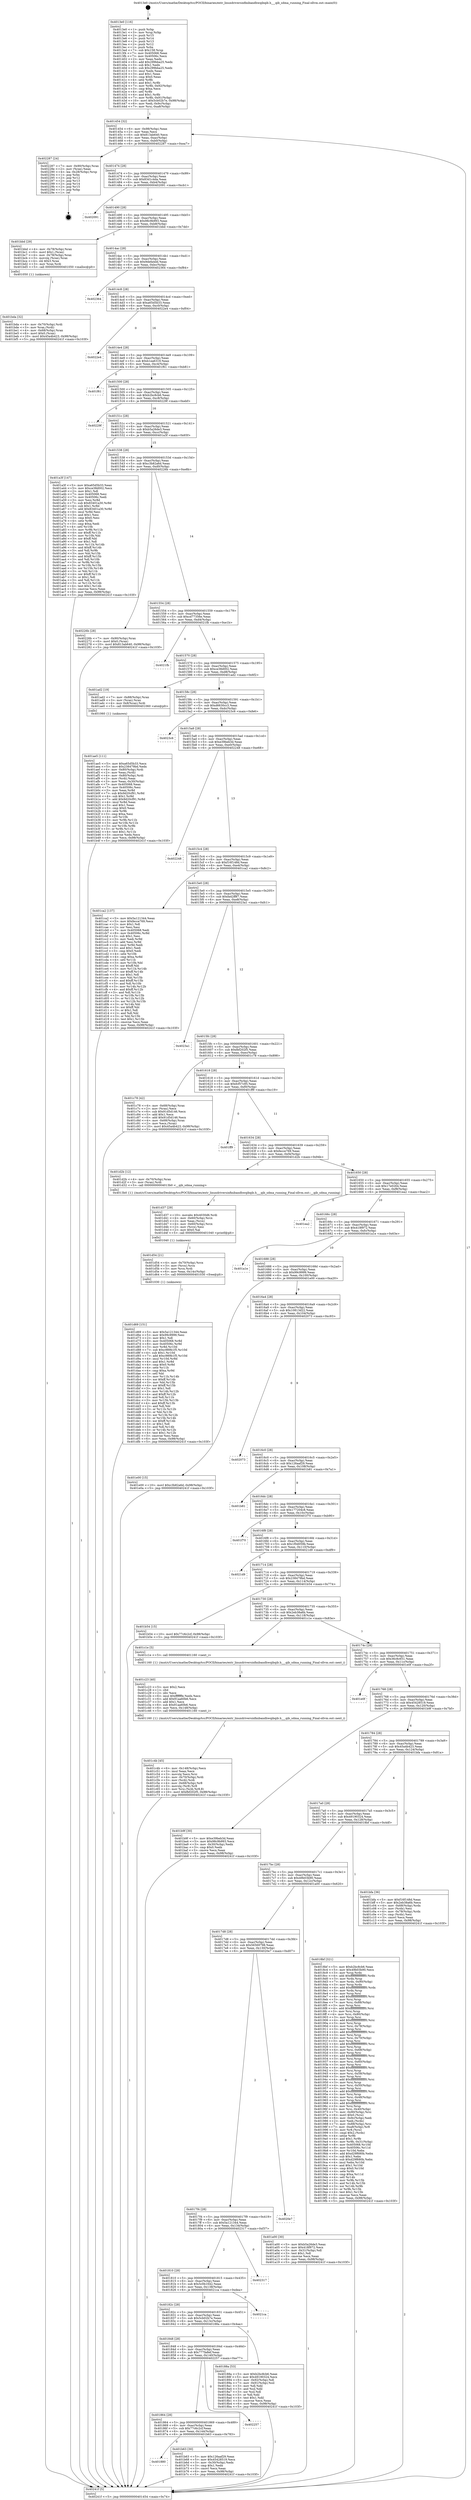 digraph "0x4013e0" {
  label = "0x4013e0 (/mnt/c/Users/mathe/Desktop/tcc/POCII/binaries/extr_linuxdriversinfinibandhwqibqib.h___qib_sdma_running_Final-ollvm.out::main(0))"
  labelloc = "t"
  node[shape=record]

  Entry [label="",width=0.3,height=0.3,shape=circle,fillcolor=black,style=filled]
  "0x401454" [label="{
     0x401454 [32]\l
     | [instrs]\l
     &nbsp;&nbsp;0x401454 \<+6\>: mov -0x98(%rbp),%eax\l
     &nbsp;&nbsp;0x40145a \<+2\>: mov %eax,%ecx\l
     &nbsp;&nbsp;0x40145c \<+6\>: sub $0x813ab640,%ecx\l
     &nbsp;&nbsp;0x401462 \<+6\>: mov %eax,-0xac(%rbp)\l
     &nbsp;&nbsp;0x401468 \<+6\>: mov %ecx,-0xb0(%rbp)\l
     &nbsp;&nbsp;0x40146e \<+6\>: je 0000000000402287 \<main+0xea7\>\l
  }"]
  "0x402287" [label="{
     0x402287 [24]\l
     | [instrs]\l
     &nbsp;&nbsp;0x402287 \<+7\>: mov -0x90(%rbp),%rax\l
     &nbsp;&nbsp;0x40228e \<+2\>: mov (%rax),%eax\l
     &nbsp;&nbsp;0x402290 \<+4\>: lea -0x28(%rbp),%rsp\l
     &nbsp;&nbsp;0x402294 \<+1\>: pop %rbx\l
     &nbsp;&nbsp;0x402295 \<+2\>: pop %r12\l
     &nbsp;&nbsp;0x402297 \<+2\>: pop %r13\l
     &nbsp;&nbsp;0x402299 \<+2\>: pop %r14\l
     &nbsp;&nbsp;0x40229b \<+2\>: pop %r15\l
     &nbsp;&nbsp;0x40229d \<+1\>: pop %rbp\l
     &nbsp;&nbsp;0x40229e \<+1\>: ret\l
  }"]
  "0x401474" [label="{
     0x401474 [28]\l
     | [instrs]\l
     &nbsp;&nbsp;0x401474 \<+5\>: jmp 0000000000401479 \<main+0x99\>\l
     &nbsp;&nbsp;0x401479 \<+6\>: mov -0xac(%rbp),%eax\l
     &nbsp;&nbsp;0x40147f \<+5\>: sub $0x83d1c4da,%eax\l
     &nbsp;&nbsp;0x401484 \<+6\>: mov %eax,-0xb4(%rbp)\l
     &nbsp;&nbsp;0x40148a \<+6\>: je 0000000000402091 \<main+0xcb1\>\l
  }"]
  Exit [label="",width=0.3,height=0.3,shape=circle,fillcolor=black,style=filled,peripheries=2]
  "0x402091" [label="{
     0x402091\l
  }", style=dashed]
  "0x401490" [label="{
     0x401490 [28]\l
     | [instrs]\l
     &nbsp;&nbsp;0x401490 \<+5\>: jmp 0000000000401495 \<main+0xb5\>\l
     &nbsp;&nbsp;0x401495 \<+6\>: mov -0xac(%rbp),%eax\l
     &nbsp;&nbsp;0x40149b \<+5\>: sub $0x98c9b993,%eax\l
     &nbsp;&nbsp;0x4014a0 \<+6\>: mov %eax,-0xb8(%rbp)\l
     &nbsp;&nbsp;0x4014a6 \<+6\>: je 0000000000401bbd \<main+0x7dd\>\l
  }"]
  "0x401d69" [label="{
     0x401d69 [151]\l
     | [instrs]\l
     &nbsp;&nbsp;0x401d69 \<+5\>: mov $0x5a121344,%eax\l
     &nbsp;&nbsp;0x401d6e \<+5\>: mov $0x99c9999,%esi\l
     &nbsp;&nbsp;0x401d73 \<+2\>: mov $0x1,%dl\l
     &nbsp;&nbsp;0x401d75 \<+8\>: mov 0x405068,%r8d\l
     &nbsp;&nbsp;0x401d7d \<+8\>: mov 0x40506c,%r9d\l
     &nbsp;&nbsp;0x401d85 \<+3\>: mov %r8d,%r10d\l
     &nbsp;&nbsp;0x401d88 \<+7\>: sub $0xc989b1f5,%r10d\l
     &nbsp;&nbsp;0x401d8f \<+4\>: sub $0x1,%r10d\l
     &nbsp;&nbsp;0x401d93 \<+7\>: add $0xc989b1f5,%r10d\l
     &nbsp;&nbsp;0x401d9a \<+4\>: imul %r10d,%r8d\l
     &nbsp;&nbsp;0x401d9e \<+4\>: and $0x1,%r8d\l
     &nbsp;&nbsp;0x401da2 \<+4\>: cmp $0x0,%r8d\l
     &nbsp;&nbsp;0x401da6 \<+4\>: sete %r11b\l
     &nbsp;&nbsp;0x401daa \<+4\>: cmp $0xa,%r9d\l
     &nbsp;&nbsp;0x401dae \<+3\>: setl %bl\l
     &nbsp;&nbsp;0x401db1 \<+3\>: mov %r11b,%r14b\l
     &nbsp;&nbsp;0x401db4 \<+4\>: xor $0xff,%r14b\l
     &nbsp;&nbsp;0x401db8 \<+3\>: mov %bl,%r15b\l
     &nbsp;&nbsp;0x401dbb \<+4\>: xor $0xff,%r15b\l
     &nbsp;&nbsp;0x401dbf \<+3\>: xor $0x1,%dl\l
     &nbsp;&nbsp;0x401dc2 \<+3\>: mov %r14b,%r12b\l
     &nbsp;&nbsp;0x401dc5 \<+4\>: and $0xff,%r12b\l
     &nbsp;&nbsp;0x401dc9 \<+3\>: and %dl,%r11b\l
     &nbsp;&nbsp;0x401dcc \<+3\>: mov %r15b,%r13b\l
     &nbsp;&nbsp;0x401dcf \<+4\>: and $0xff,%r13b\l
     &nbsp;&nbsp;0x401dd3 \<+2\>: and %dl,%bl\l
     &nbsp;&nbsp;0x401dd5 \<+3\>: or %r11b,%r12b\l
     &nbsp;&nbsp;0x401dd8 \<+3\>: or %bl,%r13b\l
     &nbsp;&nbsp;0x401ddb \<+3\>: xor %r13b,%r12b\l
     &nbsp;&nbsp;0x401dde \<+3\>: or %r15b,%r14b\l
     &nbsp;&nbsp;0x401de1 \<+4\>: xor $0xff,%r14b\l
     &nbsp;&nbsp;0x401de5 \<+3\>: or $0x1,%dl\l
     &nbsp;&nbsp;0x401de8 \<+3\>: and %dl,%r14b\l
     &nbsp;&nbsp;0x401deb \<+3\>: or %r14b,%r12b\l
     &nbsp;&nbsp;0x401dee \<+4\>: test $0x1,%r12b\l
     &nbsp;&nbsp;0x401df2 \<+3\>: cmovne %esi,%eax\l
     &nbsp;&nbsp;0x401df5 \<+6\>: mov %eax,-0x98(%rbp)\l
     &nbsp;&nbsp;0x401dfb \<+5\>: jmp 000000000040241f \<main+0x103f\>\l
  }"]
  "0x401bbd" [label="{
     0x401bbd [29]\l
     | [instrs]\l
     &nbsp;&nbsp;0x401bbd \<+4\>: mov -0x78(%rbp),%rax\l
     &nbsp;&nbsp;0x401bc1 \<+6\>: movl $0x1,(%rax)\l
     &nbsp;&nbsp;0x401bc7 \<+4\>: mov -0x78(%rbp),%rax\l
     &nbsp;&nbsp;0x401bcb \<+3\>: movslq (%rax),%rax\l
     &nbsp;&nbsp;0x401bce \<+4\>: shl $0x3,%rax\l
     &nbsp;&nbsp;0x401bd2 \<+3\>: mov %rax,%rdi\l
     &nbsp;&nbsp;0x401bd5 \<+5\>: call 0000000000401050 \<malloc@plt\>\l
     | [calls]\l
     &nbsp;&nbsp;0x401050 \{1\} (unknown)\l
  }"]
  "0x4014ac" [label="{
     0x4014ac [28]\l
     | [instrs]\l
     &nbsp;&nbsp;0x4014ac \<+5\>: jmp 00000000004014b1 \<main+0xd1\>\l
     &nbsp;&nbsp;0x4014b1 \<+6\>: mov -0xac(%rbp),%eax\l
     &nbsp;&nbsp;0x4014b7 \<+5\>: sub $0x9defa4dd,%eax\l
     &nbsp;&nbsp;0x4014bc \<+6\>: mov %eax,-0xbc(%rbp)\l
     &nbsp;&nbsp;0x4014c2 \<+6\>: je 0000000000402364 \<main+0xf84\>\l
  }"]
  "0x401d54" [label="{
     0x401d54 [21]\l
     | [instrs]\l
     &nbsp;&nbsp;0x401d54 \<+4\>: mov -0x70(%rbp),%rcx\l
     &nbsp;&nbsp;0x401d58 \<+3\>: mov (%rcx),%rcx\l
     &nbsp;&nbsp;0x401d5b \<+3\>: mov %rcx,%rdi\l
     &nbsp;&nbsp;0x401d5e \<+6\>: mov %eax,-0x14c(%rbp)\l
     &nbsp;&nbsp;0x401d64 \<+5\>: call 0000000000401030 \<free@plt\>\l
     | [calls]\l
     &nbsp;&nbsp;0x401030 \{1\} (unknown)\l
  }"]
  "0x402364" [label="{
     0x402364\l
  }", style=dashed]
  "0x4014c8" [label="{
     0x4014c8 [28]\l
     | [instrs]\l
     &nbsp;&nbsp;0x4014c8 \<+5\>: jmp 00000000004014cd \<main+0xed\>\l
     &nbsp;&nbsp;0x4014cd \<+6\>: mov -0xac(%rbp),%eax\l
     &nbsp;&nbsp;0x4014d3 \<+5\>: sub $0xa65d5b33,%eax\l
     &nbsp;&nbsp;0x4014d8 \<+6\>: mov %eax,-0xc0(%rbp)\l
     &nbsp;&nbsp;0x4014de \<+6\>: je 00000000004022e4 \<main+0xf04\>\l
  }"]
  "0x401d37" [label="{
     0x401d37 [29]\l
     | [instrs]\l
     &nbsp;&nbsp;0x401d37 \<+10\>: movabs $0x4030d6,%rdi\l
     &nbsp;&nbsp;0x401d41 \<+4\>: mov -0x60(%rbp),%rcx\l
     &nbsp;&nbsp;0x401d45 \<+2\>: mov %eax,(%rcx)\l
     &nbsp;&nbsp;0x401d47 \<+4\>: mov -0x60(%rbp),%rcx\l
     &nbsp;&nbsp;0x401d4b \<+2\>: mov (%rcx),%esi\l
     &nbsp;&nbsp;0x401d4d \<+2\>: mov $0x0,%al\l
     &nbsp;&nbsp;0x401d4f \<+5\>: call 0000000000401040 \<printf@plt\>\l
     | [calls]\l
     &nbsp;&nbsp;0x401040 \{1\} (unknown)\l
  }"]
  "0x4022e4" [label="{
     0x4022e4\l
  }", style=dashed]
  "0x4014e4" [label="{
     0x4014e4 [28]\l
     | [instrs]\l
     &nbsp;&nbsp;0x4014e4 \<+5\>: jmp 00000000004014e9 \<main+0x109\>\l
     &nbsp;&nbsp;0x4014e9 \<+6\>: mov -0xac(%rbp),%eax\l
     &nbsp;&nbsp;0x4014ef \<+5\>: sub $0xb1ea6319,%eax\l
     &nbsp;&nbsp;0x4014f4 \<+6\>: mov %eax,-0xc4(%rbp)\l
     &nbsp;&nbsp;0x4014fa \<+6\>: je 0000000000401f61 \<main+0xb81\>\l
  }"]
  "0x401c4b" [label="{
     0x401c4b [45]\l
     | [instrs]\l
     &nbsp;&nbsp;0x401c4b \<+6\>: mov -0x148(%rbp),%ecx\l
     &nbsp;&nbsp;0x401c51 \<+3\>: imul %eax,%ecx\l
     &nbsp;&nbsp;0x401c54 \<+3\>: movslq %ecx,%rsi\l
     &nbsp;&nbsp;0x401c57 \<+4\>: mov -0x70(%rbp),%rdi\l
     &nbsp;&nbsp;0x401c5b \<+3\>: mov (%rdi),%rdi\l
     &nbsp;&nbsp;0x401c5e \<+4\>: mov -0x68(%rbp),%r8\l
     &nbsp;&nbsp;0x401c62 \<+3\>: movslq (%r8),%r8\l
     &nbsp;&nbsp;0x401c65 \<+4\>: mov %rsi,(%rdi,%r8,8)\l
     &nbsp;&nbsp;0x401c69 \<+10\>: movl $0xfbf202f5,-0x98(%rbp)\l
     &nbsp;&nbsp;0x401c73 \<+5\>: jmp 000000000040241f \<main+0x103f\>\l
  }"]
  "0x401f61" [label="{
     0x401f61\l
  }", style=dashed]
  "0x401500" [label="{
     0x401500 [28]\l
     | [instrs]\l
     &nbsp;&nbsp;0x401500 \<+5\>: jmp 0000000000401505 \<main+0x125\>\l
     &nbsp;&nbsp;0x401505 \<+6\>: mov -0xac(%rbp),%eax\l
     &nbsp;&nbsp;0x40150b \<+5\>: sub $0xb2bc8cb6,%eax\l
     &nbsp;&nbsp;0x401510 \<+6\>: mov %eax,-0xc8(%rbp)\l
     &nbsp;&nbsp;0x401516 \<+6\>: je 000000000040229f \<main+0xebf\>\l
  }"]
  "0x401c23" [label="{
     0x401c23 [40]\l
     | [instrs]\l
     &nbsp;&nbsp;0x401c23 \<+5\>: mov $0x2,%ecx\l
     &nbsp;&nbsp;0x401c28 \<+1\>: cltd\l
     &nbsp;&nbsp;0x401c29 \<+2\>: idiv %ecx\l
     &nbsp;&nbsp;0x401c2b \<+6\>: imul $0xfffffffe,%edx,%ecx\l
     &nbsp;&nbsp;0x401c31 \<+6\>: add $0x91aa60b6,%ecx\l
     &nbsp;&nbsp;0x401c37 \<+3\>: add $0x1,%ecx\l
     &nbsp;&nbsp;0x401c3a \<+6\>: sub $0x91aa60b6,%ecx\l
     &nbsp;&nbsp;0x401c40 \<+6\>: mov %ecx,-0x148(%rbp)\l
     &nbsp;&nbsp;0x401c46 \<+5\>: call 0000000000401160 \<next_i\>\l
     | [calls]\l
     &nbsp;&nbsp;0x401160 \{1\} (/mnt/c/Users/mathe/Desktop/tcc/POCII/binaries/extr_linuxdriversinfinibandhwqibqib.h___qib_sdma_running_Final-ollvm.out::next_i)\l
  }"]
  "0x40229f" [label="{
     0x40229f\l
  }", style=dashed]
  "0x40151c" [label="{
     0x40151c [28]\l
     | [instrs]\l
     &nbsp;&nbsp;0x40151c \<+5\>: jmp 0000000000401521 \<main+0x141\>\l
     &nbsp;&nbsp;0x401521 \<+6\>: mov -0xac(%rbp),%eax\l
     &nbsp;&nbsp;0x401527 \<+5\>: sub $0xb5a26de3,%eax\l
     &nbsp;&nbsp;0x40152c \<+6\>: mov %eax,-0xcc(%rbp)\l
     &nbsp;&nbsp;0x401532 \<+6\>: je 0000000000401a3f \<main+0x65f\>\l
  }"]
  "0x401bda" [label="{
     0x401bda [32]\l
     | [instrs]\l
     &nbsp;&nbsp;0x401bda \<+4\>: mov -0x70(%rbp),%rdi\l
     &nbsp;&nbsp;0x401bde \<+3\>: mov %rax,(%rdi)\l
     &nbsp;&nbsp;0x401be1 \<+4\>: mov -0x68(%rbp),%rax\l
     &nbsp;&nbsp;0x401be5 \<+6\>: movl $0x0,(%rax)\l
     &nbsp;&nbsp;0x401beb \<+10\>: movl $0x45a4b423,-0x98(%rbp)\l
     &nbsp;&nbsp;0x401bf5 \<+5\>: jmp 000000000040241f \<main+0x103f\>\l
  }"]
  "0x401a3f" [label="{
     0x401a3f [147]\l
     | [instrs]\l
     &nbsp;&nbsp;0x401a3f \<+5\>: mov $0xa65d5b33,%eax\l
     &nbsp;&nbsp;0x401a44 \<+5\>: mov $0xce38d002,%ecx\l
     &nbsp;&nbsp;0x401a49 \<+2\>: mov $0x1,%dl\l
     &nbsp;&nbsp;0x401a4b \<+7\>: mov 0x405068,%esi\l
     &nbsp;&nbsp;0x401a52 \<+7\>: mov 0x40506c,%edi\l
     &nbsp;&nbsp;0x401a59 \<+3\>: mov %esi,%r8d\l
     &nbsp;&nbsp;0x401a5c \<+7\>: sub $0x83401a30,%r8d\l
     &nbsp;&nbsp;0x401a63 \<+4\>: sub $0x1,%r8d\l
     &nbsp;&nbsp;0x401a67 \<+7\>: add $0x83401a30,%r8d\l
     &nbsp;&nbsp;0x401a6e \<+4\>: imul %r8d,%esi\l
     &nbsp;&nbsp;0x401a72 \<+3\>: and $0x1,%esi\l
     &nbsp;&nbsp;0x401a75 \<+3\>: cmp $0x0,%esi\l
     &nbsp;&nbsp;0x401a78 \<+4\>: sete %r9b\l
     &nbsp;&nbsp;0x401a7c \<+3\>: cmp $0xa,%edi\l
     &nbsp;&nbsp;0x401a7f \<+4\>: setl %r10b\l
     &nbsp;&nbsp;0x401a83 \<+3\>: mov %r9b,%r11b\l
     &nbsp;&nbsp;0x401a86 \<+4\>: xor $0xff,%r11b\l
     &nbsp;&nbsp;0x401a8a \<+3\>: mov %r10b,%bl\l
     &nbsp;&nbsp;0x401a8d \<+3\>: xor $0xff,%bl\l
     &nbsp;&nbsp;0x401a90 \<+3\>: xor $0x1,%dl\l
     &nbsp;&nbsp;0x401a93 \<+3\>: mov %r11b,%r14b\l
     &nbsp;&nbsp;0x401a96 \<+4\>: and $0xff,%r14b\l
     &nbsp;&nbsp;0x401a9a \<+3\>: and %dl,%r9b\l
     &nbsp;&nbsp;0x401a9d \<+3\>: mov %bl,%r15b\l
     &nbsp;&nbsp;0x401aa0 \<+4\>: and $0xff,%r15b\l
     &nbsp;&nbsp;0x401aa4 \<+3\>: and %dl,%r10b\l
     &nbsp;&nbsp;0x401aa7 \<+3\>: or %r9b,%r14b\l
     &nbsp;&nbsp;0x401aaa \<+3\>: or %r10b,%r15b\l
     &nbsp;&nbsp;0x401aad \<+3\>: xor %r15b,%r14b\l
     &nbsp;&nbsp;0x401ab0 \<+3\>: or %bl,%r11b\l
     &nbsp;&nbsp;0x401ab3 \<+4\>: xor $0xff,%r11b\l
     &nbsp;&nbsp;0x401ab7 \<+3\>: or $0x1,%dl\l
     &nbsp;&nbsp;0x401aba \<+3\>: and %dl,%r11b\l
     &nbsp;&nbsp;0x401abd \<+3\>: or %r11b,%r14b\l
     &nbsp;&nbsp;0x401ac0 \<+4\>: test $0x1,%r14b\l
     &nbsp;&nbsp;0x401ac4 \<+3\>: cmovne %ecx,%eax\l
     &nbsp;&nbsp;0x401ac7 \<+6\>: mov %eax,-0x98(%rbp)\l
     &nbsp;&nbsp;0x401acd \<+5\>: jmp 000000000040241f \<main+0x103f\>\l
  }"]
  "0x401538" [label="{
     0x401538 [28]\l
     | [instrs]\l
     &nbsp;&nbsp;0x401538 \<+5\>: jmp 000000000040153d \<main+0x15d\>\l
     &nbsp;&nbsp;0x40153d \<+6\>: mov -0xac(%rbp),%eax\l
     &nbsp;&nbsp;0x401543 \<+5\>: sub $0xc3b82a6d,%eax\l
     &nbsp;&nbsp;0x401548 \<+6\>: mov %eax,-0xd0(%rbp)\l
     &nbsp;&nbsp;0x40154e \<+6\>: je 000000000040226b \<main+0xe8b\>\l
  }"]
  "0x401880" [label="{
     0x401880\l
  }", style=dashed]
  "0x40226b" [label="{
     0x40226b [28]\l
     | [instrs]\l
     &nbsp;&nbsp;0x40226b \<+7\>: mov -0x90(%rbp),%rax\l
     &nbsp;&nbsp;0x402272 \<+6\>: movl $0x0,(%rax)\l
     &nbsp;&nbsp;0x402278 \<+10\>: movl $0x813ab640,-0x98(%rbp)\l
     &nbsp;&nbsp;0x402282 \<+5\>: jmp 000000000040241f \<main+0x103f\>\l
  }"]
  "0x401554" [label="{
     0x401554 [28]\l
     | [instrs]\l
     &nbsp;&nbsp;0x401554 \<+5\>: jmp 0000000000401559 \<main+0x179\>\l
     &nbsp;&nbsp;0x401559 \<+6\>: mov -0xac(%rbp),%eax\l
     &nbsp;&nbsp;0x40155f \<+5\>: sub $0xcd77356e,%eax\l
     &nbsp;&nbsp;0x401564 \<+6\>: mov %eax,-0xd4(%rbp)\l
     &nbsp;&nbsp;0x40156a \<+6\>: je 00000000004021fb \<main+0xe1b\>\l
  }"]
  "0x401b63" [label="{
     0x401b63 [30]\l
     | [instrs]\l
     &nbsp;&nbsp;0x401b63 \<+5\>: mov $0x126aaf29,%eax\l
     &nbsp;&nbsp;0x401b68 \<+5\>: mov $0x45428519,%ecx\l
     &nbsp;&nbsp;0x401b6d \<+3\>: mov -0x30(%rbp),%edx\l
     &nbsp;&nbsp;0x401b70 \<+3\>: cmp $0x1,%edx\l
     &nbsp;&nbsp;0x401b73 \<+3\>: cmovl %ecx,%eax\l
     &nbsp;&nbsp;0x401b76 \<+6\>: mov %eax,-0x98(%rbp)\l
     &nbsp;&nbsp;0x401b7c \<+5\>: jmp 000000000040241f \<main+0x103f\>\l
  }"]
  "0x4021fb" [label="{
     0x4021fb\l
  }", style=dashed]
  "0x401570" [label="{
     0x401570 [28]\l
     | [instrs]\l
     &nbsp;&nbsp;0x401570 \<+5\>: jmp 0000000000401575 \<main+0x195\>\l
     &nbsp;&nbsp;0x401575 \<+6\>: mov -0xac(%rbp),%eax\l
     &nbsp;&nbsp;0x40157b \<+5\>: sub $0xce38d002,%eax\l
     &nbsp;&nbsp;0x401580 \<+6\>: mov %eax,-0xd8(%rbp)\l
     &nbsp;&nbsp;0x401586 \<+6\>: je 0000000000401ad2 \<main+0x6f2\>\l
  }"]
  "0x401864" [label="{
     0x401864 [28]\l
     | [instrs]\l
     &nbsp;&nbsp;0x401864 \<+5\>: jmp 0000000000401869 \<main+0x489\>\l
     &nbsp;&nbsp;0x401869 \<+6\>: mov -0xac(%rbp),%eax\l
     &nbsp;&nbsp;0x40186f \<+5\>: sub $0x77c6c2cf,%eax\l
     &nbsp;&nbsp;0x401874 \<+6\>: mov %eax,-0x144(%rbp)\l
     &nbsp;&nbsp;0x40187a \<+6\>: je 0000000000401b63 \<main+0x783\>\l
  }"]
  "0x401ad2" [label="{
     0x401ad2 [19]\l
     | [instrs]\l
     &nbsp;&nbsp;0x401ad2 \<+7\>: mov -0x88(%rbp),%rax\l
     &nbsp;&nbsp;0x401ad9 \<+3\>: mov (%rax),%rax\l
     &nbsp;&nbsp;0x401adc \<+4\>: mov 0x8(%rax),%rdi\l
     &nbsp;&nbsp;0x401ae0 \<+5\>: call 0000000000401060 \<atoi@plt\>\l
     | [calls]\l
     &nbsp;&nbsp;0x401060 \{1\} (unknown)\l
  }"]
  "0x40158c" [label="{
     0x40158c [28]\l
     | [instrs]\l
     &nbsp;&nbsp;0x40158c \<+5\>: jmp 0000000000401591 \<main+0x1b1\>\l
     &nbsp;&nbsp;0x401591 \<+6\>: mov -0xac(%rbp),%eax\l
     &nbsp;&nbsp;0x401597 \<+5\>: sub $0xd6630cc3,%eax\l
     &nbsp;&nbsp;0x40159c \<+6\>: mov %eax,-0xdc(%rbp)\l
     &nbsp;&nbsp;0x4015a2 \<+6\>: je 00000000004023c6 \<main+0xfe6\>\l
  }"]
  "0x402257" [label="{
     0x402257\l
  }", style=dashed]
  "0x4023c6" [label="{
     0x4023c6\l
  }", style=dashed]
  "0x4015a8" [label="{
     0x4015a8 [28]\l
     | [instrs]\l
     &nbsp;&nbsp;0x4015a8 \<+5\>: jmp 00000000004015ad \<main+0x1cd\>\l
     &nbsp;&nbsp;0x4015ad \<+6\>: mov -0xac(%rbp),%eax\l
     &nbsp;&nbsp;0x4015b3 \<+5\>: sub $0xe39beb3d,%eax\l
     &nbsp;&nbsp;0x4015b8 \<+6\>: mov %eax,-0xe0(%rbp)\l
     &nbsp;&nbsp;0x4015be \<+6\>: je 0000000000402248 \<main+0xe68\>\l
  }"]
  "0x401ae5" [label="{
     0x401ae5 [111]\l
     | [instrs]\l
     &nbsp;&nbsp;0x401ae5 \<+5\>: mov $0xa65d5b33,%ecx\l
     &nbsp;&nbsp;0x401aea \<+5\>: mov $0x238479bd,%edx\l
     &nbsp;&nbsp;0x401aef \<+4\>: mov -0x80(%rbp),%rdi\l
     &nbsp;&nbsp;0x401af3 \<+2\>: mov %eax,(%rdi)\l
     &nbsp;&nbsp;0x401af5 \<+4\>: mov -0x80(%rbp),%rdi\l
     &nbsp;&nbsp;0x401af9 \<+2\>: mov (%rdi),%eax\l
     &nbsp;&nbsp;0x401afb \<+3\>: mov %eax,-0x30(%rbp)\l
     &nbsp;&nbsp;0x401afe \<+7\>: mov 0x405068,%eax\l
     &nbsp;&nbsp;0x401b05 \<+7\>: mov 0x40506c,%esi\l
     &nbsp;&nbsp;0x401b0c \<+3\>: mov %eax,%r8d\l
     &nbsp;&nbsp;0x401b0f \<+7\>: sub $0x9d20cf91,%r8d\l
     &nbsp;&nbsp;0x401b16 \<+4\>: sub $0x1,%r8d\l
     &nbsp;&nbsp;0x401b1a \<+7\>: add $0x9d20cf91,%r8d\l
     &nbsp;&nbsp;0x401b21 \<+4\>: imul %r8d,%eax\l
     &nbsp;&nbsp;0x401b25 \<+3\>: and $0x1,%eax\l
     &nbsp;&nbsp;0x401b28 \<+3\>: cmp $0x0,%eax\l
     &nbsp;&nbsp;0x401b2b \<+4\>: sete %r9b\l
     &nbsp;&nbsp;0x401b2f \<+3\>: cmp $0xa,%esi\l
     &nbsp;&nbsp;0x401b32 \<+4\>: setl %r10b\l
     &nbsp;&nbsp;0x401b36 \<+3\>: mov %r9b,%r11b\l
     &nbsp;&nbsp;0x401b39 \<+3\>: and %r10b,%r11b\l
     &nbsp;&nbsp;0x401b3c \<+3\>: xor %r10b,%r9b\l
     &nbsp;&nbsp;0x401b3f \<+3\>: or %r9b,%r11b\l
     &nbsp;&nbsp;0x401b42 \<+4\>: test $0x1,%r11b\l
     &nbsp;&nbsp;0x401b46 \<+3\>: cmovne %edx,%ecx\l
     &nbsp;&nbsp;0x401b49 \<+6\>: mov %ecx,-0x98(%rbp)\l
     &nbsp;&nbsp;0x401b4f \<+5\>: jmp 000000000040241f \<main+0x103f\>\l
  }"]
  "0x402248" [label="{
     0x402248\l
  }", style=dashed]
  "0x4015c4" [label="{
     0x4015c4 [28]\l
     | [instrs]\l
     &nbsp;&nbsp;0x4015c4 \<+5\>: jmp 00000000004015c9 \<main+0x1e9\>\l
     &nbsp;&nbsp;0x4015c9 \<+6\>: mov -0xac(%rbp),%eax\l
     &nbsp;&nbsp;0x4015cf \<+5\>: sub $0xf16f148d,%eax\l
     &nbsp;&nbsp;0x4015d4 \<+6\>: mov %eax,-0xe4(%rbp)\l
     &nbsp;&nbsp;0x4015da \<+6\>: je 0000000000401ca2 \<main+0x8c2\>\l
  }"]
  "0x4013e0" [label="{
     0x4013e0 [116]\l
     | [instrs]\l
     &nbsp;&nbsp;0x4013e0 \<+1\>: push %rbp\l
     &nbsp;&nbsp;0x4013e1 \<+3\>: mov %rsp,%rbp\l
     &nbsp;&nbsp;0x4013e4 \<+2\>: push %r15\l
     &nbsp;&nbsp;0x4013e6 \<+2\>: push %r14\l
     &nbsp;&nbsp;0x4013e8 \<+2\>: push %r13\l
     &nbsp;&nbsp;0x4013ea \<+2\>: push %r12\l
     &nbsp;&nbsp;0x4013ec \<+1\>: push %rbx\l
     &nbsp;&nbsp;0x4013ed \<+7\>: sub $0x158,%rsp\l
     &nbsp;&nbsp;0x4013f4 \<+7\>: mov 0x405068,%eax\l
     &nbsp;&nbsp;0x4013fb \<+7\>: mov 0x40506c,%ecx\l
     &nbsp;&nbsp;0x401402 \<+2\>: mov %eax,%edx\l
     &nbsp;&nbsp;0x401404 \<+6\>: add $0x299bba25,%edx\l
     &nbsp;&nbsp;0x40140a \<+3\>: sub $0x1,%edx\l
     &nbsp;&nbsp;0x40140d \<+6\>: sub $0x299bba25,%edx\l
     &nbsp;&nbsp;0x401413 \<+3\>: imul %edx,%eax\l
     &nbsp;&nbsp;0x401416 \<+3\>: and $0x1,%eax\l
     &nbsp;&nbsp;0x401419 \<+3\>: cmp $0x0,%eax\l
     &nbsp;&nbsp;0x40141c \<+4\>: sete %r8b\l
     &nbsp;&nbsp;0x401420 \<+4\>: and $0x1,%r8b\l
     &nbsp;&nbsp;0x401424 \<+7\>: mov %r8b,-0x92(%rbp)\l
     &nbsp;&nbsp;0x40142b \<+3\>: cmp $0xa,%ecx\l
     &nbsp;&nbsp;0x40142e \<+4\>: setl %r8b\l
     &nbsp;&nbsp;0x401432 \<+4\>: and $0x1,%r8b\l
     &nbsp;&nbsp;0x401436 \<+7\>: mov %r8b,-0x91(%rbp)\l
     &nbsp;&nbsp;0x40143d \<+10\>: movl $0x5cb02b7e,-0x98(%rbp)\l
     &nbsp;&nbsp;0x401447 \<+6\>: mov %edi,-0x9c(%rbp)\l
     &nbsp;&nbsp;0x40144d \<+7\>: mov %rsi,-0xa8(%rbp)\l
  }"]
  "0x401ca2" [label="{
     0x401ca2 [137]\l
     | [instrs]\l
     &nbsp;&nbsp;0x401ca2 \<+5\>: mov $0x5a121344,%eax\l
     &nbsp;&nbsp;0x401ca7 \<+5\>: mov $0xfecce769,%ecx\l
     &nbsp;&nbsp;0x401cac \<+2\>: mov $0x1,%dl\l
     &nbsp;&nbsp;0x401cae \<+2\>: xor %esi,%esi\l
     &nbsp;&nbsp;0x401cb0 \<+7\>: mov 0x405068,%edi\l
     &nbsp;&nbsp;0x401cb7 \<+8\>: mov 0x40506c,%r8d\l
     &nbsp;&nbsp;0x401cbf \<+3\>: sub $0x1,%esi\l
     &nbsp;&nbsp;0x401cc2 \<+3\>: mov %edi,%r9d\l
     &nbsp;&nbsp;0x401cc5 \<+3\>: add %esi,%r9d\l
     &nbsp;&nbsp;0x401cc8 \<+4\>: imul %r9d,%edi\l
     &nbsp;&nbsp;0x401ccc \<+3\>: and $0x1,%edi\l
     &nbsp;&nbsp;0x401ccf \<+3\>: cmp $0x0,%edi\l
     &nbsp;&nbsp;0x401cd2 \<+4\>: sete %r10b\l
     &nbsp;&nbsp;0x401cd6 \<+4\>: cmp $0xa,%r8d\l
     &nbsp;&nbsp;0x401cda \<+4\>: setl %r11b\l
     &nbsp;&nbsp;0x401cde \<+3\>: mov %r10b,%bl\l
     &nbsp;&nbsp;0x401ce1 \<+3\>: xor $0xff,%bl\l
     &nbsp;&nbsp;0x401ce4 \<+3\>: mov %r11b,%r14b\l
     &nbsp;&nbsp;0x401ce7 \<+4\>: xor $0xff,%r14b\l
     &nbsp;&nbsp;0x401ceb \<+3\>: xor $0x1,%dl\l
     &nbsp;&nbsp;0x401cee \<+3\>: mov %bl,%r15b\l
     &nbsp;&nbsp;0x401cf1 \<+4\>: and $0xff,%r15b\l
     &nbsp;&nbsp;0x401cf5 \<+3\>: and %dl,%r10b\l
     &nbsp;&nbsp;0x401cf8 \<+3\>: mov %r14b,%r12b\l
     &nbsp;&nbsp;0x401cfb \<+4\>: and $0xff,%r12b\l
     &nbsp;&nbsp;0x401cff \<+3\>: and %dl,%r11b\l
     &nbsp;&nbsp;0x401d02 \<+3\>: or %r10b,%r15b\l
     &nbsp;&nbsp;0x401d05 \<+3\>: or %r11b,%r12b\l
     &nbsp;&nbsp;0x401d08 \<+3\>: xor %r12b,%r15b\l
     &nbsp;&nbsp;0x401d0b \<+3\>: or %r14b,%bl\l
     &nbsp;&nbsp;0x401d0e \<+3\>: xor $0xff,%bl\l
     &nbsp;&nbsp;0x401d11 \<+3\>: or $0x1,%dl\l
     &nbsp;&nbsp;0x401d14 \<+2\>: and %dl,%bl\l
     &nbsp;&nbsp;0x401d16 \<+3\>: or %bl,%r15b\l
     &nbsp;&nbsp;0x401d19 \<+4\>: test $0x1,%r15b\l
     &nbsp;&nbsp;0x401d1d \<+3\>: cmovne %ecx,%eax\l
     &nbsp;&nbsp;0x401d20 \<+6\>: mov %eax,-0x98(%rbp)\l
     &nbsp;&nbsp;0x401d26 \<+5\>: jmp 000000000040241f \<main+0x103f\>\l
  }"]
  "0x4015e0" [label="{
     0x4015e0 [28]\l
     | [instrs]\l
     &nbsp;&nbsp;0x4015e0 \<+5\>: jmp 00000000004015e5 \<main+0x205\>\l
     &nbsp;&nbsp;0x4015e5 \<+6\>: mov -0xac(%rbp),%eax\l
     &nbsp;&nbsp;0x4015eb \<+5\>: sub $0xfa42ff87,%eax\l
     &nbsp;&nbsp;0x4015f0 \<+6\>: mov %eax,-0xe8(%rbp)\l
     &nbsp;&nbsp;0x4015f6 \<+6\>: je 00000000004023a1 \<main+0xfc1\>\l
  }"]
  "0x40241f" [label="{
     0x40241f [5]\l
     | [instrs]\l
     &nbsp;&nbsp;0x40241f \<+5\>: jmp 0000000000401454 \<main+0x74\>\l
  }"]
  "0x4023a1" [label="{
     0x4023a1\l
  }", style=dashed]
  "0x4015fc" [label="{
     0x4015fc [28]\l
     | [instrs]\l
     &nbsp;&nbsp;0x4015fc \<+5\>: jmp 0000000000401601 \<main+0x221\>\l
     &nbsp;&nbsp;0x401601 \<+6\>: mov -0xac(%rbp),%eax\l
     &nbsp;&nbsp;0x401607 \<+5\>: sub $0xfbf202f5,%eax\l
     &nbsp;&nbsp;0x40160c \<+6\>: mov %eax,-0xec(%rbp)\l
     &nbsp;&nbsp;0x401612 \<+6\>: je 0000000000401c78 \<main+0x898\>\l
  }"]
  "0x401848" [label="{
     0x401848 [28]\l
     | [instrs]\l
     &nbsp;&nbsp;0x401848 \<+5\>: jmp 000000000040184d \<main+0x46d\>\l
     &nbsp;&nbsp;0x40184d \<+6\>: mov -0xac(%rbp),%eax\l
     &nbsp;&nbsp;0x401853 \<+5\>: sub $0x777fa8ef,%eax\l
     &nbsp;&nbsp;0x401858 \<+6\>: mov %eax,-0x140(%rbp)\l
     &nbsp;&nbsp;0x40185e \<+6\>: je 0000000000402257 \<main+0xe77\>\l
  }"]
  "0x401c78" [label="{
     0x401c78 [42]\l
     | [instrs]\l
     &nbsp;&nbsp;0x401c78 \<+4\>: mov -0x68(%rbp),%rax\l
     &nbsp;&nbsp;0x401c7c \<+2\>: mov (%rax),%ecx\l
     &nbsp;&nbsp;0x401c7e \<+6\>: sub $0x91d5d146,%ecx\l
     &nbsp;&nbsp;0x401c84 \<+3\>: add $0x1,%ecx\l
     &nbsp;&nbsp;0x401c87 \<+6\>: add $0x91d5d146,%ecx\l
     &nbsp;&nbsp;0x401c8d \<+4\>: mov -0x68(%rbp),%rax\l
     &nbsp;&nbsp;0x401c91 \<+2\>: mov %ecx,(%rax)\l
     &nbsp;&nbsp;0x401c93 \<+10\>: movl $0x45a4b423,-0x98(%rbp)\l
     &nbsp;&nbsp;0x401c9d \<+5\>: jmp 000000000040241f \<main+0x103f\>\l
  }"]
  "0x401618" [label="{
     0x401618 [28]\l
     | [instrs]\l
     &nbsp;&nbsp;0x401618 \<+5\>: jmp 000000000040161d \<main+0x23d\>\l
     &nbsp;&nbsp;0x40161d \<+6\>: mov -0xac(%rbp),%eax\l
     &nbsp;&nbsp;0x401623 \<+5\>: sub $0xfcf57c95,%eax\l
     &nbsp;&nbsp;0x401628 \<+6\>: mov %eax,-0xf0(%rbp)\l
     &nbsp;&nbsp;0x40162e \<+6\>: je 0000000000401ff9 \<main+0xc19\>\l
  }"]
  "0x40188a" [label="{
     0x40188a [53]\l
     | [instrs]\l
     &nbsp;&nbsp;0x40188a \<+5\>: mov $0xb2bc8cb6,%eax\l
     &nbsp;&nbsp;0x40188f \<+5\>: mov $0x49190324,%ecx\l
     &nbsp;&nbsp;0x401894 \<+6\>: mov -0x92(%rbp),%dl\l
     &nbsp;&nbsp;0x40189a \<+7\>: mov -0x91(%rbp),%sil\l
     &nbsp;&nbsp;0x4018a1 \<+3\>: mov %dl,%dil\l
     &nbsp;&nbsp;0x4018a4 \<+3\>: and %sil,%dil\l
     &nbsp;&nbsp;0x4018a7 \<+3\>: xor %sil,%dl\l
     &nbsp;&nbsp;0x4018aa \<+3\>: or %dl,%dil\l
     &nbsp;&nbsp;0x4018ad \<+4\>: test $0x1,%dil\l
     &nbsp;&nbsp;0x4018b1 \<+3\>: cmovne %ecx,%eax\l
     &nbsp;&nbsp;0x4018b4 \<+6\>: mov %eax,-0x98(%rbp)\l
     &nbsp;&nbsp;0x4018ba \<+5\>: jmp 000000000040241f \<main+0x103f\>\l
  }"]
  "0x401ff9" [label="{
     0x401ff9\l
  }", style=dashed]
  "0x401634" [label="{
     0x401634 [28]\l
     | [instrs]\l
     &nbsp;&nbsp;0x401634 \<+5\>: jmp 0000000000401639 \<main+0x259\>\l
     &nbsp;&nbsp;0x401639 \<+6\>: mov -0xac(%rbp),%eax\l
     &nbsp;&nbsp;0x40163f \<+5\>: sub $0xfecce769,%eax\l
     &nbsp;&nbsp;0x401644 \<+6\>: mov %eax,-0xf4(%rbp)\l
     &nbsp;&nbsp;0x40164a \<+6\>: je 0000000000401d2b \<main+0x94b\>\l
  }"]
  "0x40182c" [label="{
     0x40182c [28]\l
     | [instrs]\l
     &nbsp;&nbsp;0x40182c \<+5\>: jmp 0000000000401831 \<main+0x451\>\l
     &nbsp;&nbsp;0x401831 \<+6\>: mov -0xac(%rbp),%eax\l
     &nbsp;&nbsp;0x401837 \<+5\>: sub $0x5cb02b7e,%eax\l
     &nbsp;&nbsp;0x40183c \<+6\>: mov %eax,-0x13c(%rbp)\l
     &nbsp;&nbsp;0x401842 \<+6\>: je 000000000040188a \<main+0x4aa\>\l
  }"]
  "0x401d2b" [label="{
     0x401d2b [12]\l
     | [instrs]\l
     &nbsp;&nbsp;0x401d2b \<+4\>: mov -0x70(%rbp),%rax\l
     &nbsp;&nbsp;0x401d2f \<+3\>: mov (%rax),%rdi\l
     &nbsp;&nbsp;0x401d32 \<+5\>: call 00000000004013b0 \<__qib_sdma_running\>\l
     | [calls]\l
     &nbsp;&nbsp;0x4013b0 \{1\} (/mnt/c/Users/mathe/Desktop/tcc/POCII/binaries/extr_linuxdriversinfinibandhwqibqib.h___qib_sdma_running_Final-ollvm.out::__qib_sdma_running)\l
  }"]
  "0x401650" [label="{
     0x401650 [28]\l
     | [instrs]\l
     &nbsp;&nbsp;0x401650 \<+5\>: jmp 0000000000401655 \<main+0x275\>\l
     &nbsp;&nbsp;0x401655 \<+6\>: mov -0xac(%rbp),%eax\l
     &nbsp;&nbsp;0x40165b \<+5\>: sub $0x17e0264,%eax\l
     &nbsp;&nbsp;0x401660 \<+6\>: mov %eax,-0xf8(%rbp)\l
     &nbsp;&nbsp;0x401666 \<+6\>: je 0000000000401ea2 \<main+0xac2\>\l
  }"]
  "0x4021ca" [label="{
     0x4021ca\l
  }", style=dashed]
  "0x401ea2" [label="{
     0x401ea2\l
  }", style=dashed]
  "0x40166c" [label="{
     0x40166c [28]\l
     | [instrs]\l
     &nbsp;&nbsp;0x40166c \<+5\>: jmp 0000000000401671 \<main+0x291\>\l
     &nbsp;&nbsp;0x401671 \<+6\>: mov -0xac(%rbp),%eax\l
     &nbsp;&nbsp;0x401677 \<+5\>: sub $0x418f972,%eax\l
     &nbsp;&nbsp;0x40167c \<+6\>: mov %eax,-0xfc(%rbp)\l
     &nbsp;&nbsp;0x401682 \<+6\>: je 0000000000401a1e \<main+0x63e\>\l
  }"]
  "0x401810" [label="{
     0x401810 [28]\l
     | [instrs]\l
     &nbsp;&nbsp;0x401810 \<+5\>: jmp 0000000000401815 \<main+0x435\>\l
     &nbsp;&nbsp;0x401815 \<+6\>: mov -0xac(%rbp),%eax\l
     &nbsp;&nbsp;0x40181b \<+5\>: sub $0x5c0b1642,%eax\l
     &nbsp;&nbsp;0x401820 \<+6\>: mov %eax,-0x138(%rbp)\l
     &nbsp;&nbsp;0x401826 \<+6\>: je 00000000004021ca \<main+0xdea\>\l
  }"]
  "0x401a1e" [label="{
     0x401a1e\l
  }", style=dashed]
  "0x401688" [label="{
     0x401688 [28]\l
     | [instrs]\l
     &nbsp;&nbsp;0x401688 \<+5\>: jmp 000000000040168d \<main+0x2ad\>\l
     &nbsp;&nbsp;0x40168d \<+6\>: mov -0xac(%rbp),%eax\l
     &nbsp;&nbsp;0x401693 \<+5\>: sub $0x99c9999,%eax\l
     &nbsp;&nbsp;0x401698 \<+6\>: mov %eax,-0x100(%rbp)\l
     &nbsp;&nbsp;0x40169e \<+6\>: je 0000000000401e00 \<main+0xa20\>\l
  }"]
  "0x402317" [label="{
     0x402317\l
  }", style=dashed]
  "0x401e00" [label="{
     0x401e00 [15]\l
     | [instrs]\l
     &nbsp;&nbsp;0x401e00 \<+10\>: movl $0xc3b82a6d,-0x98(%rbp)\l
     &nbsp;&nbsp;0x401e0a \<+5\>: jmp 000000000040241f \<main+0x103f\>\l
  }"]
  "0x4016a4" [label="{
     0x4016a4 [28]\l
     | [instrs]\l
     &nbsp;&nbsp;0x4016a4 \<+5\>: jmp 00000000004016a9 \<main+0x2c9\>\l
     &nbsp;&nbsp;0x4016a9 \<+6\>: mov -0xac(%rbp),%eax\l
     &nbsp;&nbsp;0x4016af \<+5\>: sub $0x10813d22,%eax\l
     &nbsp;&nbsp;0x4016b4 \<+6\>: mov %eax,-0x104(%rbp)\l
     &nbsp;&nbsp;0x4016ba \<+6\>: je 0000000000402073 \<main+0xc93\>\l
  }"]
  "0x4017f4" [label="{
     0x4017f4 [28]\l
     | [instrs]\l
     &nbsp;&nbsp;0x4017f4 \<+5\>: jmp 00000000004017f9 \<main+0x419\>\l
     &nbsp;&nbsp;0x4017f9 \<+6\>: mov -0xac(%rbp),%eax\l
     &nbsp;&nbsp;0x4017ff \<+5\>: sub $0x5a121344,%eax\l
     &nbsp;&nbsp;0x401804 \<+6\>: mov %eax,-0x134(%rbp)\l
     &nbsp;&nbsp;0x40180a \<+6\>: je 0000000000402317 \<main+0xf37\>\l
  }"]
  "0x402073" [label="{
     0x402073\l
  }", style=dashed]
  "0x4016c0" [label="{
     0x4016c0 [28]\l
     | [instrs]\l
     &nbsp;&nbsp;0x4016c0 \<+5\>: jmp 00000000004016c5 \<main+0x2e5\>\l
     &nbsp;&nbsp;0x4016c5 \<+6\>: mov -0xac(%rbp),%eax\l
     &nbsp;&nbsp;0x4016cb \<+5\>: sub $0x126aaf29,%eax\l
     &nbsp;&nbsp;0x4016d0 \<+6\>: mov %eax,-0x108(%rbp)\l
     &nbsp;&nbsp;0x4016d6 \<+6\>: je 0000000000401b81 \<main+0x7a1\>\l
  }"]
  "0x4020e7" [label="{
     0x4020e7\l
  }", style=dashed]
  "0x401b81" [label="{
     0x401b81\l
  }", style=dashed]
  "0x4016dc" [label="{
     0x4016dc [28]\l
     | [instrs]\l
     &nbsp;&nbsp;0x4016dc \<+5\>: jmp 00000000004016e1 \<main+0x301\>\l
     &nbsp;&nbsp;0x4016e1 \<+6\>: mov -0xac(%rbp),%eax\l
     &nbsp;&nbsp;0x4016e7 \<+5\>: sub $0x177204c8,%eax\l
     &nbsp;&nbsp;0x4016ec \<+6\>: mov %eax,-0x10c(%rbp)\l
     &nbsp;&nbsp;0x4016f2 \<+6\>: je 0000000000401f70 \<main+0xb90\>\l
  }"]
  "0x4017d8" [label="{
     0x4017d8 [28]\l
     | [instrs]\l
     &nbsp;&nbsp;0x4017d8 \<+5\>: jmp 00000000004017dd \<main+0x3fd\>\l
     &nbsp;&nbsp;0x4017dd \<+6\>: mov -0xac(%rbp),%eax\l
     &nbsp;&nbsp;0x4017e3 \<+5\>: sub $0x56569798,%eax\l
     &nbsp;&nbsp;0x4017e8 \<+6\>: mov %eax,-0x130(%rbp)\l
     &nbsp;&nbsp;0x4017ee \<+6\>: je 00000000004020e7 \<main+0xd07\>\l
  }"]
  "0x401f70" [label="{
     0x401f70\l
  }", style=dashed]
  "0x4016f8" [label="{
     0x4016f8 [28]\l
     | [instrs]\l
     &nbsp;&nbsp;0x4016f8 \<+5\>: jmp 00000000004016fd \<main+0x31d\>\l
     &nbsp;&nbsp;0x4016fd \<+6\>: mov -0xac(%rbp),%eax\l
     &nbsp;&nbsp;0x401703 \<+5\>: sub $0x1f0d059b,%eax\l
     &nbsp;&nbsp;0x401708 \<+6\>: mov %eax,-0x110(%rbp)\l
     &nbsp;&nbsp;0x40170e \<+6\>: je 00000000004021d9 \<main+0xdf9\>\l
  }"]
  "0x401a00" [label="{
     0x401a00 [30]\l
     | [instrs]\l
     &nbsp;&nbsp;0x401a00 \<+5\>: mov $0xb5a26de3,%eax\l
     &nbsp;&nbsp;0x401a05 \<+5\>: mov $0x418f972,%ecx\l
     &nbsp;&nbsp;0x401a0a \<+3\>: mov -0x31(%rbp),%dl\l
     &nbsp;&nbsp;0x401a0d \<+3\>: test $0x1,%dl\l
     &nbsp;&nbsp;0x401a10 \<+3\>: cmovne %ecx,%eax\l
     &nbsp;&nbsp;0x401a13 \<+6\>: mov %eax,-0x98(%rbp)\l
     &nbsp;&nbsp;0x401a19 \<+5\>: jmp 000000000040241f \<main+0x103f\>\l
  }"]
  "0x4021d9" [label="{
     0x4021d9\l
  }", style=dashed]
  "0x401714" [label="{
     0x401714 [28]\l
     | [instrs]\l
     &nbsp;&nbsp;0x401714 \<+5\>: jmp 0000000000401719 \<main+0x339\>\l
     &nbsp;&nbsp;0x401719 \<+6\>: mov -0xac(%rbp),%eax\l
     &nbsp;&nbsp;0x40171f \<+5\>: sub $0x238479bd,%eax\l
     &nbsp;&nbsp;0x401724 \<+6\>: mov %eax,-0x114(%rbp)\l
     &nbsp;&nbsp;0x40172a \<+6\>: je 0000000000401b54 \<main+0x774\>\l
  }"]
  "0x4017bc" [label="{
     0x4017bc [28]\l
     | [instrs]\l
     &nbsp;&nbsp;0x4017bc \<+5\>: jmp 00000000004017c1 \<main+0x3e1\>\l
     &nbsp;&nbsp;0x4017c1 \<+6\>: mov -0xac(%rbp),%eax\l
     &nbsp;&nbsp;0x4017c7 \<+5\>: sub $0x49b03b90,%eax\l
     &nbsp;&nbsp;0x4017cc \<+6\>: mov %eax,-0x12c(%rbp)\l
     &nbsp;&nbsp;0x4017d2 \<+6\>: je 0000000000401a00 \<main+0x620\>\l
  }"]
  "0x401b54" [label="{
     0x401b54 [15]\l
     | [instrs]\l
     &nbsp;&nbsp;0x401b54 \<+10\>: movl $0x77c6c2cf,-0x98(%rbp)\l
     &nbsp;&nbsp;0x401b5e \<+5\>: jmp 000000000040241f \<main+0x103f\>\l
  }"]
  "0x401730" [label="{
     0x401730 [28]\l
     | [instrs]\l
     &nbsp;&nbsp;0x401730 \<+5\>: jmp 0000000000401735 \<main+0x355\>\l
     &nbsp;&nbsp;0x401735 \<+6\>: mov -0xac(%rbp),%eax\l
     &nbsp;&nbsp;0x40173b \<+5\>: sub $0x2eb38a6b,%eax\l
     &nbsp;&nbsp;0x401740 \<+6\>: mov %eax,-0x118(%rbp)\l
     &nbsp;&nbsp;0x401746 \<+6\>: je 0000000000401c1e \<main+0x83e\>\l
  }"]
  "0x4018bf" [label="{
     0x4018bf [321]\l
     | [instrs]\l
     &nbsp;&nbsp;0x4018bf \<+5\>: mov $0xb2bc8cb6,%eax\l
     &nbsp;&nbsp;0x4018c4 \<+5\>: mov $0x49b03b90,%ecx\l
     &nbsp;&nbsp;0x4018c9 \<+3\>: mov %rsp,%rdx\l
     &nbsp;&nbsp;0x4018cc \<+4\>: add $0xfffffffffffffff0,%rdx\l
     &nbsp;&nbsp;0x4018d0 \<+3\>: mov %rdx,%rsp\l
     &nbsp;&nbsp;0x4018d3 \<+7\>: mov %rdx,-0x90(%rbp)\l
     &nbsp;&nbsp;0x4018da \<+3\>: mov %rsp,%rdx\l
     &nbsp;&nbsp;0x4018dd \<+4\>: add $0xfffffffffffffff0,%rdx\l
     &nbsp;&nbsp;0x4018e1 \<+3\>: mov %rdx,%rsp\l
     &nbsp;&nbsp;0x4018e4 \<+3\>: mov %rsp,%rsi\l
     &nbsp;&nbsp;0x4018e7 \<+4\>: add $0xfffffffffffffff0,%rsi\l
     &nbsp;&nbsp;0x4018eb \<+3\>: mov %rsi,%rsp\l
     &nbsp;&nbsp;0x4018ee \<+7\>: mov %rsi,-0x88(%rbp)\l
     &nbsp;&nbsp;0x4018f5 \<+3\>: mov %rsp,%rsi\l
     &nbsp;&nbsp;0x4018f8 \<+4\>: add $0xfffffffffffffff0,%rsi\l
     &nbsp;&nbsp;0x4018fc \<+3\>: mov %rsi,%rsp\l
     &nbsp;&nbsp;0x4018ff \<+4\>: mov %rsi,-0x80(%rbp)\l
     &nbsp;&nbsp;0x401903 \<+3\>: mov %rsp,%rsi\l
     &nbsp;&nbsp;0x401906 \<+4\>: add $0xfffffffffffffff0,%rsi\l
     &nbsp;&nbsp;0x40190a \<+3\>: mov %rsi,%rsp\l
     &nbsp;&nbsp;0x40190d \<+4\>: mov %rsi,-0x78(%rbp)\l
     &nbsp;&nbsp;0x401911 \<+3\>: mov %rsp,%rsi\l
     &nbsp;&nbsp;0x401914 \<+4\>: add $0xfffffffffffffff0,%rsi\l
     &nbsp;&nbsp;0x401918 \<+3\>: mov %rsi,%rsp\l
     &nbsp;&nbsp;0x40191b \<+4\>: mov %rsi,-0x70(%rbp)\l
     &nbsp;&nbsp;0x40191f \<+3\>: mov %rsp,%rsi\l
     &nbsp;&nbsp;0x401922 \<+4\>: add $0xfffffffffffffff0,%rsi\l
     &nbsp;&nbsp;0x401926 \<+3\>: mov %rsi,%rsp\l
     &nbsp;&nbsp;0x401929 \<+4\>: mov %rsi,-0x68(%rbp)\l
     &nbsp;&nbsp;0x40192d \<+3\>: mov %rsp,%rsi\l
     &nbsp;&nbsp;0x401930 \<+4\>: add $0xfffffffffffffff0,%rsi\l
     &nbsp;&nbsp;0x401934 \<+3\>: mov %rsi,%rsp\l
     &nbsp;&nbsp;0x401937 \<+4\>: mov %rsi,-0x60(%rbp)\l
     &nbsp;&nbsp;0x40193b \<+3\>: mov %rsp,%rsi\l
     &nbsp;&nbsp;0x40193e \<+4\>: add $0xfffffffffffffff0,%rsi\l
     &nbsp;&nbsp;0x401942 \<+3\>: mov %rsi,%rsp\l
     &nbsp;&nbsp;0x401945 \<+4\>: mov %rsi,-0x58(%rbp)\l
     &nbsp;&nbsp;0x401949 \<+3\>: mov %rsp,%rsi\l
     &nbsp;&nbsp;0x40194c \<+4\>: add $0xfffffffffffffff0,%rsi\l
     &nbsp;&nbsp;0x401950 \<+3\>: mov %rsi,%rsp\l
     &nbsp;&nbsp;0x401953 \<+4\>: mov %rsi,-0x50(%rbp)\l
     &nbsp;&nbsp;0x401957 \<+3\>: mov %rsp,%rsi\l
     &nbsp;&nbsp;0x40195a \<+4\>: add $0xfffffffffffffff0,%rsi\l
     &nbsp;&nbsp;0x40195e \<+3\>: mov %rsi,%rsp\l
     &nbsp;&nbsp;0x401961 \<+4\>: mov %rsi,-0x48(%rbp)\l
     &nbsp;&nbsp;0x401965 \<+3\>: mov %rsp,%rsi\l
     &nbsp;&nbsp;0x401968 \<+4\>: add $0xfffffffffffffff0,%rsi\l
     &nbsp;&nbsp;0x40196c \<+3\>: mov %rsi,%rsp\l
     &nbsp;&nbsp;0x40196f \<+4\>: mov %rsi,-0x40(%rbp)\l
     &nbsp;&nbsp;0x401973 \<+7\>: mov -0x90(%rbp),%rsi\l
     &nbsp;&nbsp;0x40197a \<+6\>: movl $0x0,(%rsi)\l
     &nbsp;&nbsp;0x401980 \<+6\>: mov -0x9c(%rbp),%edi\l
     &nbsp;&nbsp;0x401986 \<+2\>: mov %edi,(%rdx)\l
     &nbsp;&nbsp;0x401988 \<+7\>: mov -0x88(%rbp),%rsi\l
     &nbsp;&nbsp;0x40198f \<+7\>: mov -0xa8(%rbp),%r8\l
     &nbsp;&nbsp;0x401996 \<+3\>: mov %r8,(%rsi)\l
     &nbsp;&nbsp;0x401999 \<+3\>: cmpl $0x2,(%rdx)\l
     &nbsp;&nbsp;0x40199c \<+4\>: setne %r9b\l
     &nbsp;&nbsp;0x4019a0 \<+4\>: and $0x1,%r9b\l
     &nbsp;&nbsp;0x4019a4 \<+4\>: mov %r9b,-0x31(%rbp)\l
     &nbsp;&nbsp;0x4019a8 \<+8\>: mov 0x405068,%r10d\l
     &nbsp;&nbsp;0x4019b0 \<+8\>: mov 0x40506c,%r11d\l
     &nbsp;&nbsp;0x4019b8 \<+3\>: mov %r10d,%ebx\l
     &nbsp;&nbsp;0x4019bb \<+6\>: add $0xd29f680b,%ebx\l
     &nbsp;&nbsp;0x4019c1 \<+3\>: sub $0x1,%ebx\l
     &nbsp;&nbsp;0x4019c4 \<+6\>: sub $0xd29f680b,%ebx\l
     &nbsp;&nbsp;0x4019ca \<+4\>: imul %ebx,%r10d\l
     &nbsp;&nbsp;0x4019ce \<+4\>: and $0x1,%r10d\l
     &nbsp;&nbsp;0x4019d2 \<+4\>: cmp $0x0,%r10d\l
     &nbsp;&nbsp;0x4019d6 \<+4\>: sete %r9b\l
     &nbsp;&nbsp;0x4019da \<+4\>: cmp $0xa,%r11d\l
     &nbsp;&nbsp;0x4019de \<+4\>: setl %r14b\l
     &nbsp;&nbsp;0x4019e2 \<+3\>: mov %r9b,%r15b\l
     &nbsp;&nbsp;0x4019e5 \<+3\>: and %r14b,%r15b\l
     &nbsp;&nbsp;0x4019e8 \<+3\>: xor %r14b,%r9b\l
     &nbsp;&nbsp;0x4019eb \<+3\>: or %r9b,%r15b\l
     &nbsp;&nbsp;0x4019ee \<+4\>: test $0x1,%r15b\l
     &nbsp;&nbsp;0x4019f2 \<+3\>: cmovne %ecx,%eax\l
     &nbsp;&nbsp;0x4019f5 \<+6\>: mov %eax,-0x98(%rbp)\l
     &nbsp;&nbsp;0x4019fb \<+5\>: jmp 000000000040241f \<main+0x103f\>\l
  }"]
  "0x401c1e" [label="{
     0x401c1e [5]\l
     | [instrs]\l
     &nbsp;&nbsp;0x401c1e \<+5\>: call 0000000000401160 \<next_i\>\l
     | [calls]\l
     &nbsp;&nbsp;0x401160 \{1\} (/mnt/c/Users/mathe/Desktop/tcc/POCII/binaries/extr_linuxdriversinfinibandhwqibqib.h___qib_sdma_running_Final-ollvm.out::next_i)\l
  }"]
  "0x40174c" [label="{
     0x40174c [28]\l
     | [instrs]\l
     &nbsp;&nbsp;0x40174c \<+5\>: jmp 0000000000401751 \<main+0x371\>\l
     &nbsp;&nbsp;0x401751 \<+6\>: mov -0xac(%rbp),%eax\l
     &nbsp;&nbsp;0x401757 \<+5\>: sub $0x36c8c651,%eax\l
     &nbsp;&nbsp;0x40175c \<+6\>: mov %eax,-0x11c(%rbp)\l
     &nbsp;&nbsp;0x401762 \<+6\>: je 0000000000401e0f \<main+0xa2f\>\l
  }"]
  "0x4017a0" [label="{
     0x4017a0 [28]\l
     | [instrs]\l
     &nbsp;&nbsp;0x4017a0 \<+5\>: jmp 00000000004017a5 \<main+0x3c5\>\l
     &nbsp;&nbsp;0x4017a5 \<+6\>: mov -0xac(%rbp),%eax\l
     &nbsp;&nbsp;0x4017ab \<+5\>: sub $0x49190324,%eax\l
     &nbsp;&nbsp;0x4017b0 \<+6\>: mov %eax,-0x128(%rbp)\l
     &nbsp;&nbsp;0x4017b6 \<+6\>: je 00000000004018bf \<main+0x4df\>\l
  }"]
  "0x401e0f" [label="{
     0x401e0f\l
  }", style=dashed]
  "0x401768" [label="{
     0x401768 [28]\l
     | [instrs]\l
     &nbsp;&nbsp;0x401768 \<+5\>: jmp 000000000040176d \<main+0x38d\>\l
     &nbsp;&nbsp;0x40176d \<+6\>: mov -0xac(%rbp),%eax\l
     &nbsp;&nbsp;0x401773 \<+5\>: sub $0x45428519,%eax\l
     &nbsp;&nbsp;0x401778 \<+6\>: mov %eax,-0x120(%rbp)\l
     &nbsp;&nbsp;0x40177e \<+6\>: je 0000000000401b9f \<main+0x7bf\>\l
  }"]
  "0x401bfa" [label="{
     0x401bfa [36]\l
     | [instrs]\l
     &nbsp;&nbsp;0x401bfa \<+5\>: mov $0xf16f148d,%eax\l
     &nbsp;&nbsp;0x401bff \<+5\>: mov $0x2eb38a6b,%ecx\l
     &nbsp;&nbsp;0x401c04 \<+4\>: mov -0x68(%rbp),%rdx\l
     &nbsp;&nbsp;0x401c08 \<+2\>: mov (%rdx),%esi\l
     &nbsp;&nbsp;0x401c0a \<+4\>: mov -0x78(%rbp),%rdx\l
     &nbsp;&nbsp;0x401c0e \<+2\>: cmp (%rdx),%esi\l
     &nbsp;&nbsp;0x401c10 \<+3\>: cmovl %ecx,%eax\l
     &nbsp;&nbsp;0x401c13 \<+6\>: mov %eax,-0x98(%rbp)\l
     &nbsp;&nbsp;0x401c19 \<+5\>: jmp 000000000040241f \<main+0x103f\>\l
  }"]
  "0x401b9f" [label="{
     0x401b9f [30]\l
     | [instrs]\l
     &nbsp;&nbsp;0x401b9f \<+5\>: mov $0xe39beb3d,%eax\l
     &nbsp;&nbsp;0x401ba4 \<+5\>: mov $0x98c9b993,%ecx\l
     &nbsp;&nbsp;0x401ba9 \<+3\>: mov -0x30(%rbp),%edx\l
     &nbsp;&nbsp;0x401bac \<+3\>: cmp $0x0,%edx\l
     &nbsp;&nbsp;0x401baf \<+3\>: cmove %ecx,%eax\l
     &nbsp;&nbsp;0x401bb2 \<+6\>: mov %eax,-0x98(%rbp)\l
     &nbsp;&nbsp;0x401bb8 \<+5\>: jmp 000000000040241f \<main+0x103f\>\l
  }"]
  "0x401784" [label="{
     0x401784 [28]\l
     | [instrs]\l
     &nbsp;&nbsp;0x401784 \<+5\>: jmp 0000000000401789 \<main+0x3a9\>\l
     &nbsp;&nbsp;0x401789 \<+6\>: mov -0xac(%rbp),%eax\l
     &nbsp;&nbsp;0x40178f \<+5\>: sub $0x45a4b423,%eax\l
     &nbsp;&nbsp;0x401794 \<+6\>: mov %eax,-0x124(%rbp)\l
     &nbsp;&nbsp;0x40179a \<+6\>: je 0000000000401bfa \<main+0x81a\>\l
  }"]
  Entry -> "0x4013e0" [label=" 1"]
  "0x401454" -> "0x402287" [label=" 1"]
  "0x401454" -> "0x401474" [label=" 17"]
  "0x402287" -> Exit [label=" 1"]
  "0x401474" -> "0x402091" [label=" 0"]
  "0x401474" -> "0x401490" [label=" 17"]
  "0x40226b" -> "0x40241f" [label=" 1"]
  "0x401490" -> "0x401bbd" [label=" 1"]
  "0x401490" -> "0x4014ac" [label=" 16"]
  "0x401e00" -> "0x40241f" [label=" 1"]
  "0x4014ac" -> "0x402364" [label=" 0"]
  "0x4014ac" -> "0x4014c8" [label=" 16"]
  "0x401d69" -> "0x40241f" [label=" 1"]
  "0x4014c8" -> "0x4022e4" [label=" 0"]
  "0x4014c8" -> "0x4014e4" [label=" 16"]
  "0x401d54" -> "0x401d69" [label=" 1"]
  "0x4014e4" -> "0x401f61" [label=" 0"]
  "0x4014e4" -> "0x401500" [label=" 16"]
  "0x401d37" -> "0x401d54" [label=" 1"]
  "0x401500" -> "0x40229f" [label=" 0"]
  "0x401500" -> "0x40151c" [label=" 16"]
  "0x401d2b" -> "0x401d37" [label=" 1"]
  "0x40151c" -> "0x401a3f" [label=" 1"]
  "0x40151c" -> "0x401538" [label=" 15"]
  "0x401ca2" -> "0x40241f" [label=" 1"]
  "0x401538" -> "0x40226b" [label=" 1"]
  "0x401538" -> "0x401554" [label=" 14"]
  "0x401c78" -> "0x40241f" [label=" 1"]
  "0x401554" -> "0x4021fb" [label=" 0"]
  "0x401554" -> "0x401570" [label=" 14"]
  "0x401c4b" -> "0x40241f" [label=" 1"]
  "0x401570" -> "0x401ad2" [label=" 1"]
  "0x401570" -> "0x40158c" [label=" 13"]
  "0x401c1e" -> "0x401c23" [label=" 1"]
  "0x40158c" -> "0x4023c6" [label=" 0"]
  "0x40158c" -> "0x4015a8" [label=" 13"]
  "0x401bfa" -> "0x40241f" [label=" 2"]
  "0x4015a8" -> "0x402248" [label=" 0"]
  "0x4015a8" -> "0x4015c4" [label=" 13"]
  "0x401bbd" -> "0x401bda" [label=" 1"]
  "0x4015c4" -> "0x401ca2" [label=" 1"]
  "0x4015c4" -> "0x4015e0" [label=" 12"]
  "0x401b63" -> "0x40241f" [label=" 1"]
  "0x4015e0" -> "0x4023a1" [label=" 0"]
  "0x4015e0" -> "0x4015fc" [label=" 12"]
  "0x401864" -> "0x401880" [label=" 0"]
  "0x4015fc" -> "0x401c78" [label=" 1"]
  "0x4015fc" -> "0x401618" [label=" 11"]
  "0x401864" -> "0x401b63" [label=" 1"]
  "0x401618" -> "0x401ff9" [label=" 0"]
  "0x401618" -> "0x401634" [label=" 11"]
  "0x401c23" -> "0x401c4b" [label=" 1"]
  "0x401634" -> "0x401d2b" [label=" 1"]
  "0x401634" -> "0x401650" [label=" 10"]
  "0x401848" -> "0x402257" [label=" 0"]
  "0x401650" -> "0x401ea2" [label=" 0"]
  "0x401650" -> "0x40166c" [label=" 10"]
  "0x401bda" -> "0x40241f" [label=" 1"]
  "0x40166c" -> "0x401a1e" [label=" 0"]
  "0x40166c" -> "0x401688" [label=" 10"]
  "0x401ae5" -> "0x40241f" [label=" 1"]
  "0x401688" -> "0x401e00" [label=" 1"]
  "0x401688" -> "0x4016a4" [label=" 9"]
  "0x401ad2" -> "0x401ae5" [label=" 1"]
  "0x4016a4" -> "0x402073" [label=" 0"]
  "0x4016a4" -> "0x4016c0" [label=" 9"]
  "0x401a00" -> "0x40241f" [label=" 1"]
  "0x4016c0" -> "0x401b81" [label=" 0"]
  "0x4016c0" -> "0x4016dc" [label=" 9"]
  "0x4018bf" -> "0x40241f" [label=" 1"]
  "0x4016dc" -> "0x401f70" [label=" 0"]
  "0x4016dc" -> "0x4016f8" [label=" 9"]
  "0x40241f" -> "0x401454" [label=" 17"]
  "0x4016f8" -> "0x4021d9" [label=" 0"]
  "0x4016f8" -> "0x401714" [label=" 9"]
  "0x4013e0" -> "0x401454" [label=" 1"]
  "0x401714" -> "0x401b54" [label=" 1"]
  "0x401714" -> "0x401730" [label=" 8"]
  "0x40182c" -> "0x401848" [label=" 1"]
  "0x401730" -> "0x401c1e" [label=" 1"]
  "0x401730" -> "0x40174c" [label=" 7"]
  "0x40182c" -> "0x40188a" [label=" 1"]
  "0x40174c" -> "0x401e0f" [label=" 0"]
  "0x40174c" -> "0x401768" [label=" 7"]
  "0x401810" -> "0x40182c" [label=" 2"]
  "0x401768" -> "0x401b9f" [label=" 1"]
  "0x401768" -> "0x401784" [label=" 6"]
  "0x401810" -> "0x4021ca" [label=" 0"]
  "0x401784" -> "0x401bfa" [label=" 2"]
  "0x401784" -> "0x4017a0" [label=" 4"]
  "0x401848" -> "0x401864" [label=" 1"]
  "0x4017a0" -> "0x4018bf" [label=" 1"]
  "0x4017a0" -> "0x4017bc" [label=" 3"]
  "0x40188a" -> "0x40241f" [label=" 1"]
  "0x4017bc" -> "0x401a00" [label=" 1"]
  "0x4017bc" -> "0x4017d8" [label=" 2"]
  "0x401b9f" -> "0x40241f" [label=" 1"]
  "0x4017d8" -> "0x4020e7" [label=" 0"]
  "0x4017d8" -> "0x4017f4" [label=" 2"]
  "0x401a3f" -> "0x40241f" [label=" 1"]
  "0x4017f4" -> "0x402317" [label=" 0"]
  "0x4017f4" -> "0x401810" [label=" 2"]
  "0x401b54" -> "0x40241f" [label=" 1"]
}
